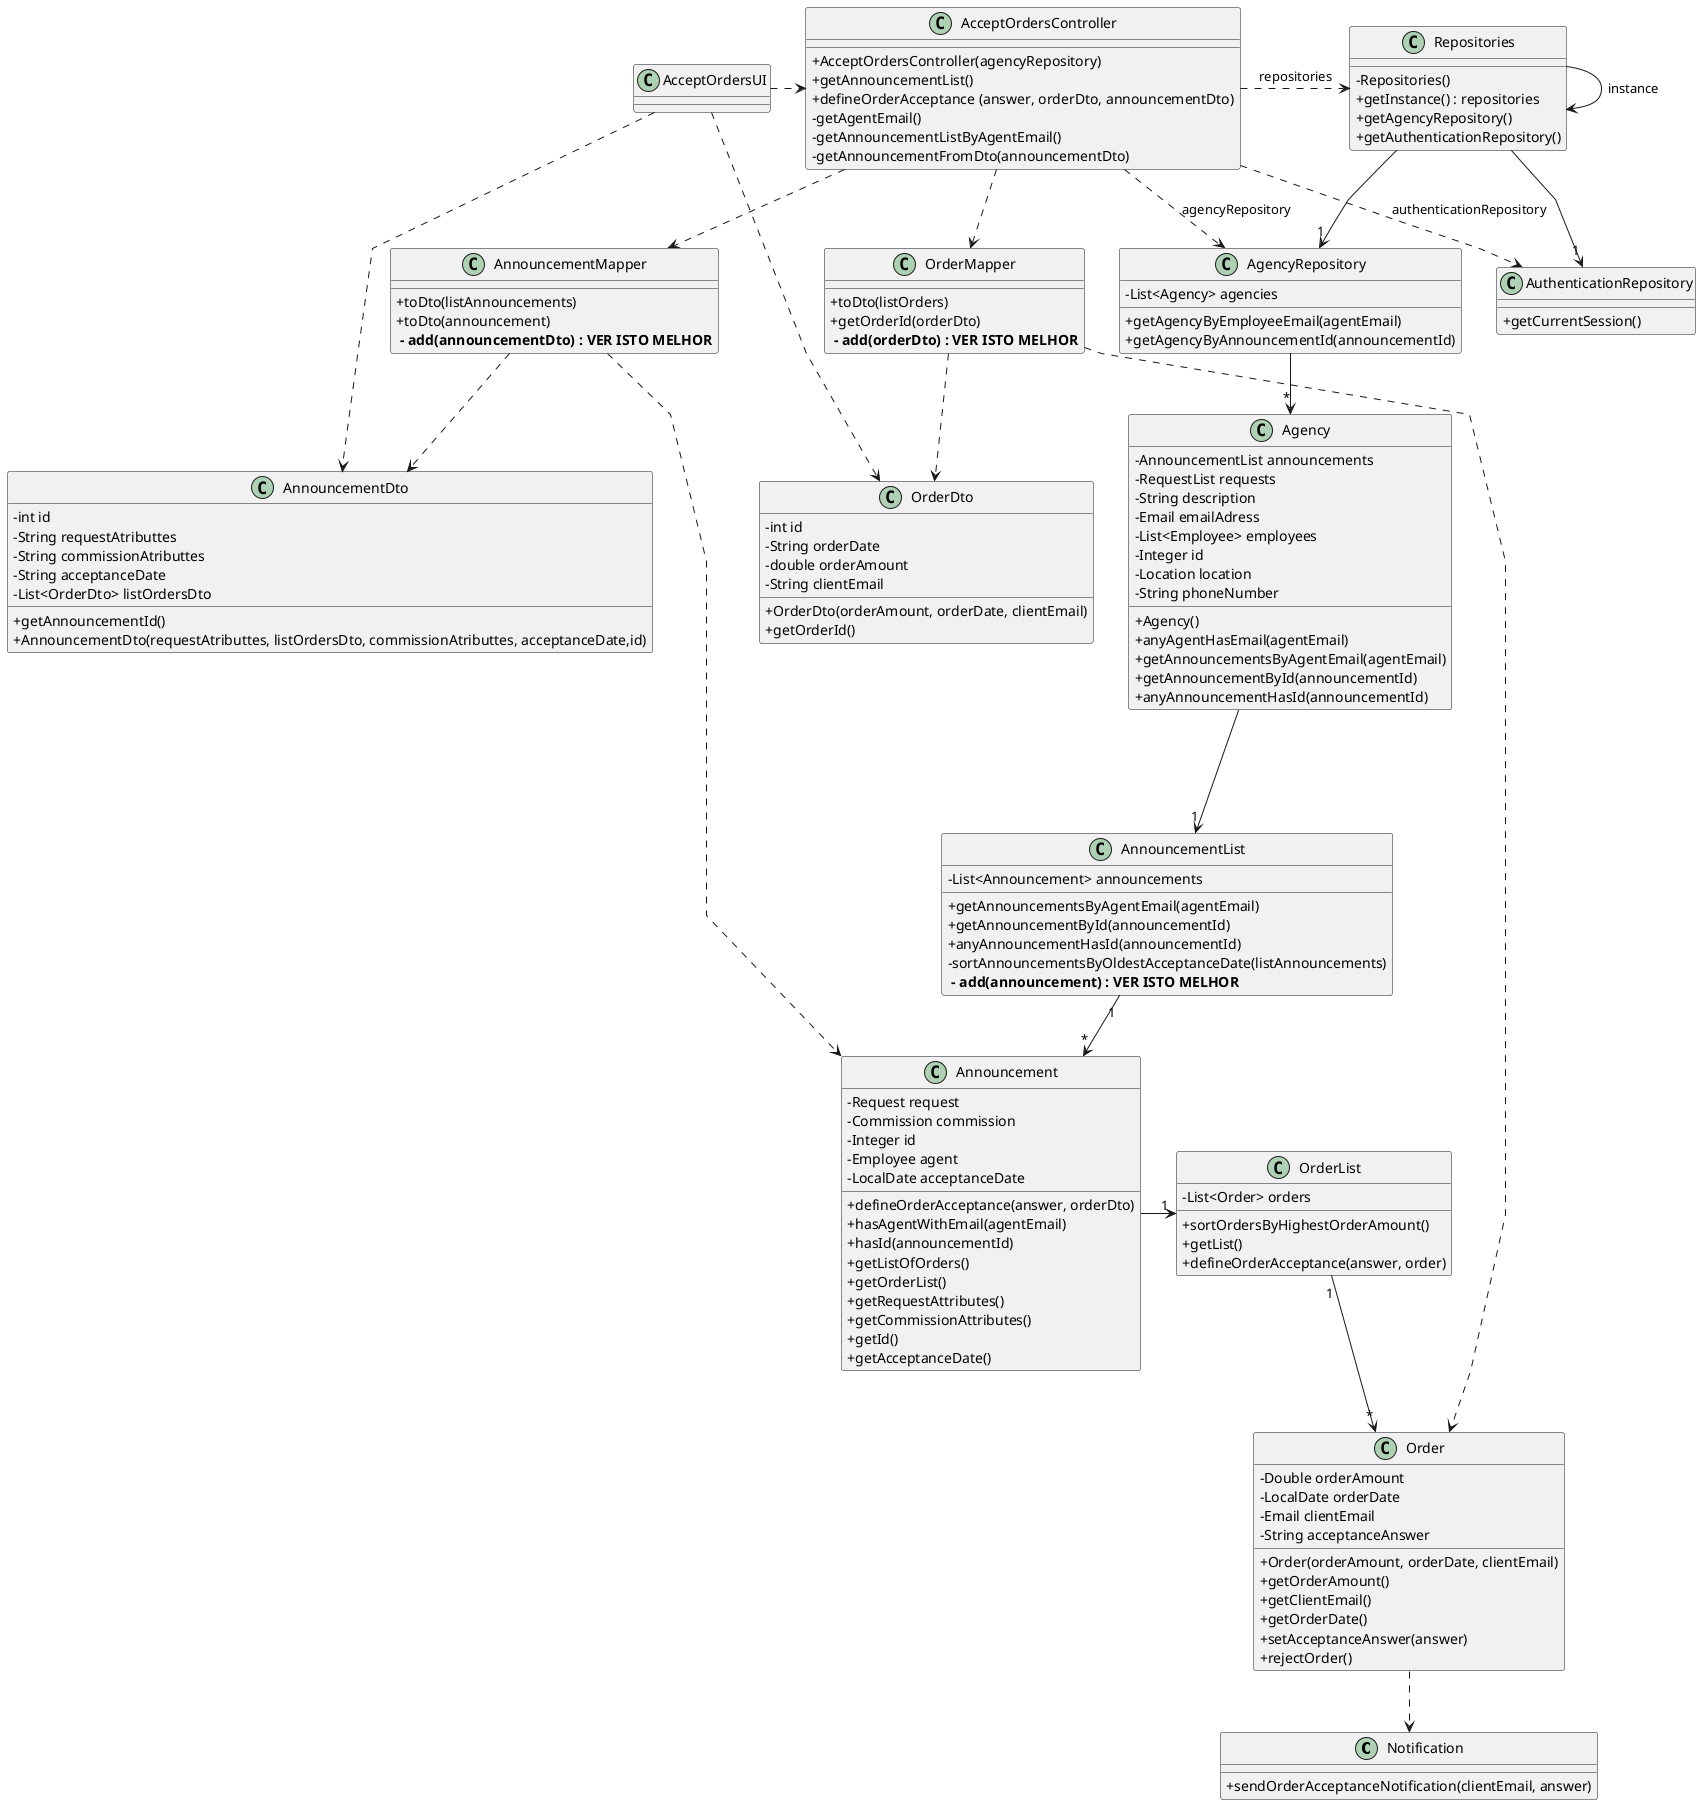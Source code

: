 @startuml
'skinparam monochrome true
skinparam packageStyle rectangle
skinparam shadowing false
skinparam linetype polyline
'skinparam linetype orto

skinparam classAttributeIconSize 0

class Notification {
+ sendOrderAcceptanceNotification(clientEmail, answer)
}

class Order {
    - Double orderAmount
    - LocalDate orderDate
    - Email clientEmail
    - String acceptanceAnswer
    + Order(orderAmount, orderDate, clientEmail)
    + getOrderAmount()
    + getClientEmail()
    + getOrderDate()
    + setAcceptanceAnswer(answer)
    + rejectOrder()
}

class OrderMapper {
    + toDto(listOrders)
    + getOrderId(orderDto)
    ** - add(orderDto) : VER ISTO MELHOR**
}

class OrderList {
    - List<Order> orders
    + sortOrdersByHighestOrderAmount()
    + getList()
    + defineOrderAcceptance(answer, order)
}

class OrderDto {
    - int id
    - String orderDate
    - double orderAmount
    - String clientEmail
    + OrderDto(orderAmount, orderDate, clientEmail)
    + getOrderId()
}

class Announcement {
    - Request request
    - Commission commission
    - Integer id
    - Employee agent
    - LocalDate acceptanceDate
    + defineOrderAcceptance(answer, orderDto)
    + hasAgentWithEmail(agentEmail)
    + hasId(announcementId)
    + getListOfOrders()
    + getOrderList()
    + getRequestAttributes()
    + getCommissionAttributes()
    + getId()
    + getAcceptanceDate()
}

class AnnouncementDto {
    - int id
    - String requestAtributtes
    - String commissionAtributtes
    - String acceptanceDate
    - List<OrderDto> listOrdersDto
    + getAnnouncementId()
    + AnnouncementDto(requestAtributtes, listOrdersDto, commissionAtributtes, acceptanceDate,id)
}

class AnnouncementList {
    - List<Announcement> announcements
    + getAnnouncementsByAgentEmail(agentEmail)
    + getAnnouncementById(announcementId)
    + anyAnnouncementHasId(announcementId)
    - sortAnnouncementsByOldestAcceptanceDate(listAnnouncements)
    ** - add(announcement) : VER ISTO MELHOR**
}

class AnnouncementMapper {
    + toDto(listAnnouncements)
    + toDto(announcement)
    ** - add(announcementDto) : VER ISTO MELHOR**
}

class Agency {
    - AnnouncementList announcements
    - RequestList requests
    - String description
    - Email emailAdress
    - List<Employee> employees
    - Integer id
    - Location location
    - String phoneNumber
    + Agency()
    + anyAgentHasEmail(agentEmail)
    + getAnnouncementsByAgentEmail(agentEmail)
    + getAnnouncementById(announcementId)
    + anyAnnouncementHasId(announcementId)
}

class AgencyRepository {
    - List<Agency> agencies
    + getAgencyByEmployeeEmail(agentEmail)
    + getAgencyByAnnouncementId(announcementId)
}
class AuthenticationRepository{
 + getCurrentSession()
}

class Repositories {
    - Repositories()
    + getInstance() : repositories
    + getAgencyRepository()
    + getAuthenticationRepository()

}

class AcceptOrdersController {
    + AcceptOrdersController(agencyRepository)
    + getAnnouncementList()
    + defineOrderAcceptance (answer, orderDto, announcementDto)
    - getAgentEmail()
    - getAnnouncementListByAgentEmail()
    - getAnnouncementFromDto(announcementDto)
}


class AcceptOrdersUI {
}

Repositories -> Repositories : instance

AcceptOrdersUI .> AcceptOrdersController
AcceptOrdersController .> Repositories : repositories
AcceptOrdersController .-> AgencyRepository : agencyRepository
AcceptOrdersController .-> AuthenticationRepository :  authenticationRepository
AcceptOrdersController .-> AnnouncementMapper
AnnouncementMapper .-> AnnouncementDto
AnnouncementMapper .> Announcement
AcceptOrdersController .-> OrderMapper
OrderMapper .-> OrderDto
OrderMapper.> Order
AcceptOrdersUI .> AnnouncementDto
AcceptOrdersUI .> OrderDto
Repositories --> "1" AuthenticationRepository
Repositories --> "1" AgencyRepository
AgencyRepository --> "*" Agency
Agency ---> "1" AnnouncementList
AnnouncementList "1" --> "*" Announcement
Announcement -> "1" OrderList
OrderList "1" --> "*" Order
Order .-> Notification


@enduml
